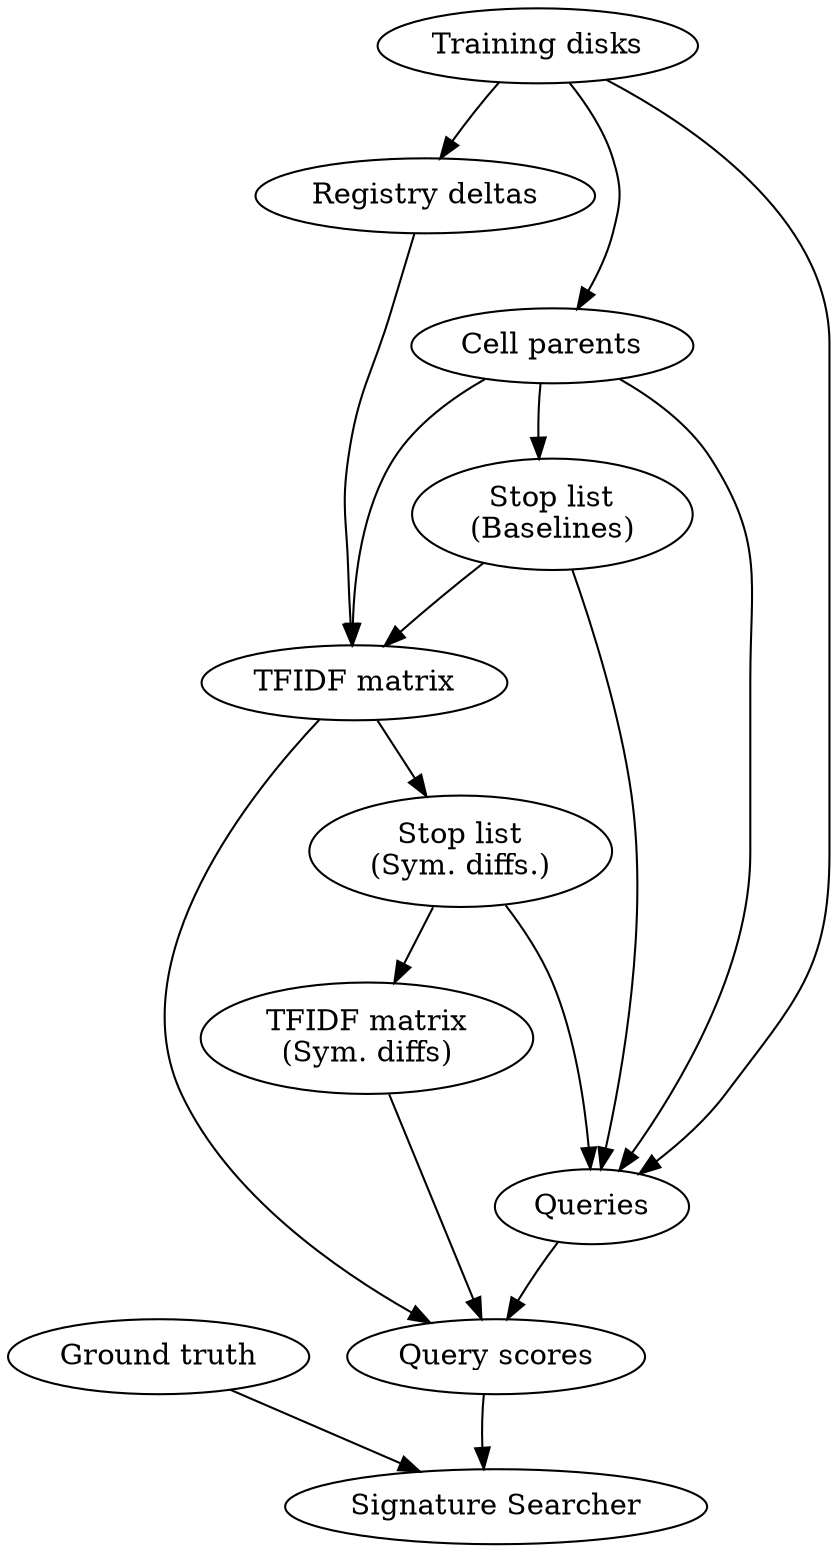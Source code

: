 digraph "flow" {
  1 [label="Training disks"];
  2 [label="Registry deltas"];
  3 [label="Ground truth"];
  4 [label="Cell parents"];
  5 [label="Stop list\n(Baselines)"];
  6 [label="Stop list\n(Sym. diffs.)"];
  7 [label="TFIDF matrix"];
  11 [label="TFIDF matrix\n(Sym. diffs)"];
  8 [label="Queries"];
  9 [label="Query scores"];
  10 [label="Signature Searcher"];

  1 -> 2;
  1 -> 4;
  4 -> 5;
  7 -> 6;
  2 -> 7;
  4 -> 7;
  5 -> 7;
  6 -> 8;
  1 -> 8;
  4 -> 8;
  5 -> 8;
  6 -> 11;
  11 -> 9;
  7 -> 9;
  8 -> 9;
  3 -> 10;
  9 -> 10;

  //C/o: https://stackoverflow.com/a/19322033
  edge[style=invis];
  1->2->4->5->7->11->8->9->10;
}
